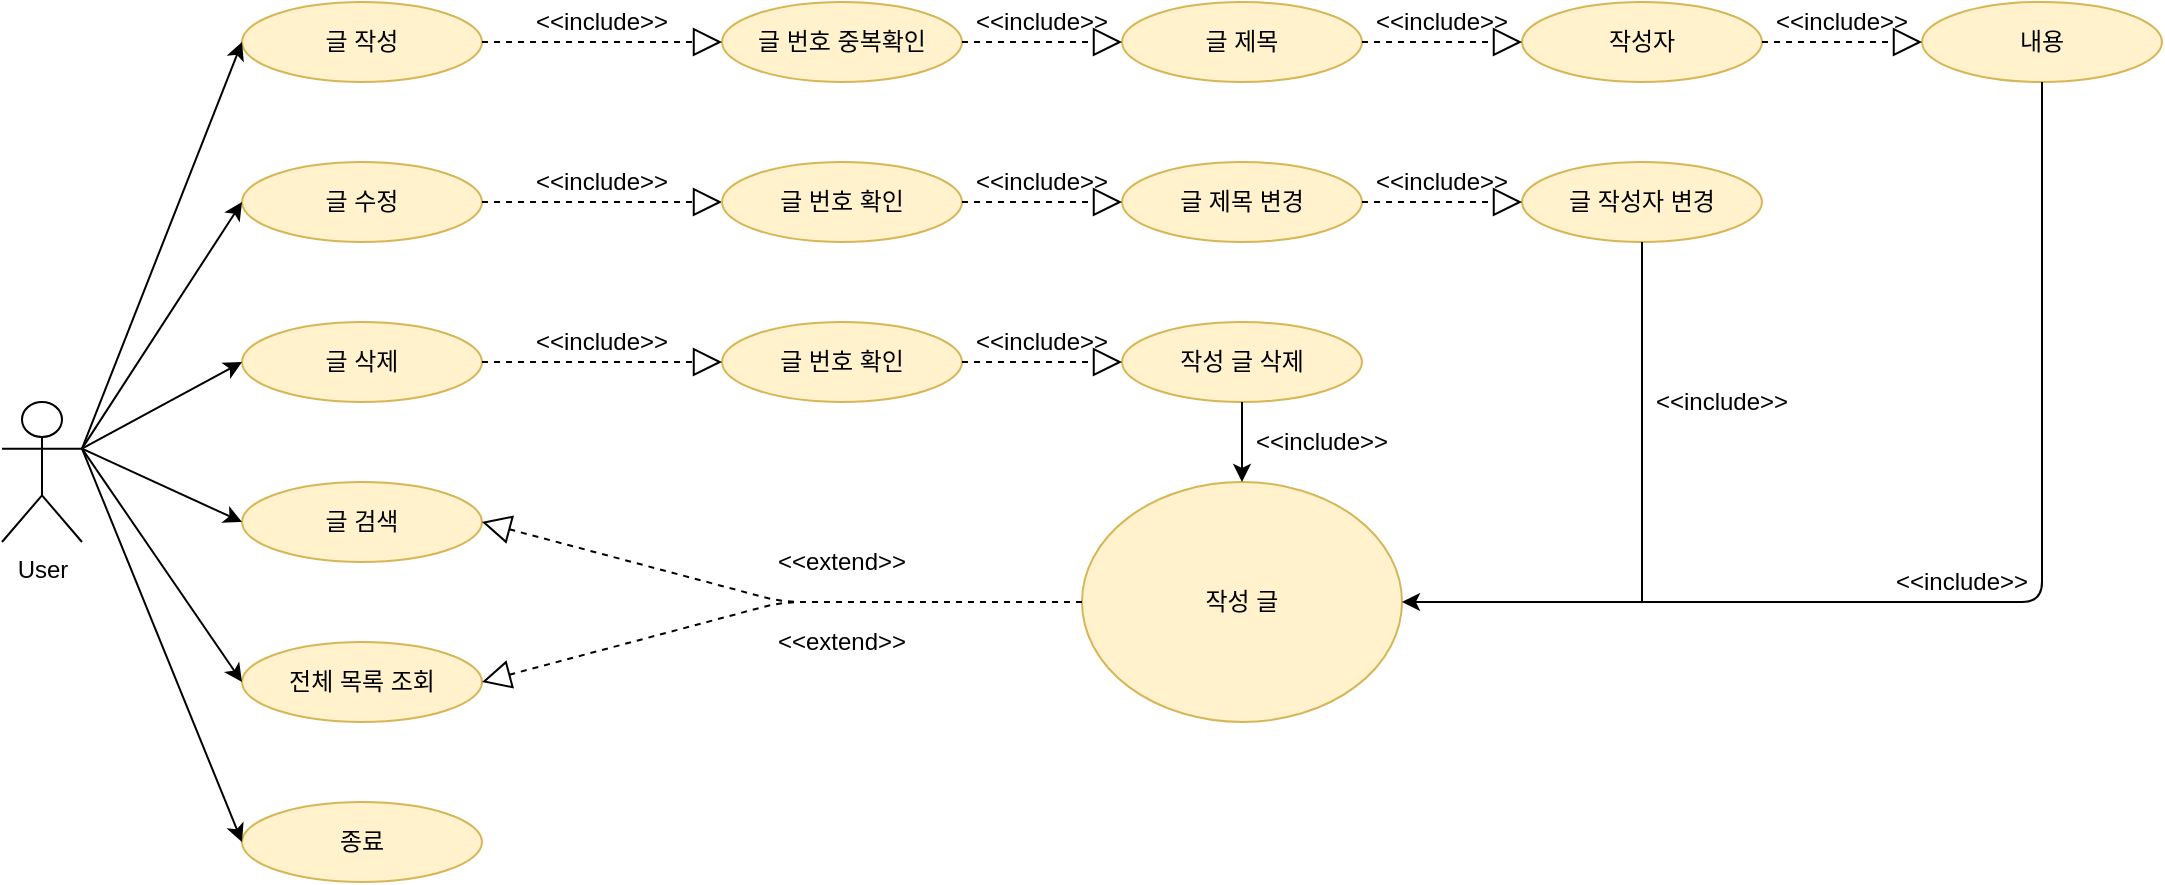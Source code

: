 <mxfile version="13.7.9" type="github">
  <diagram id="C5RBs43oDa-KdzZeNtuy" name="Page-1">
    <mxGraphModel dx="1422" dy="914" grid="1" gridSize="10" guides="1" tooltips="1" connect="1" arrows="1" fold="1" page="1" pageScale="1" pageWidth="827" pageHeight="1169" math="0" shadow="0">
      <root>
        <mxCell id="WIyWlLk6GJQsqaUBKTNV-0" />
        <mxCell id="WIyWlLk6GJQsqaUBKTNV-1" parent="WIyWlLk6GJQsqaUBKTNV-0" />
        <mxCell id="ZgBd3qM5PdPbVOxgD3Yp-0" value="User" style="shape=umlActor;verticalLabelPosition=bottom;verticalAlign=top;html=1;outlineConnect=0;" parent="WIyWlLk6GJQsqaUBKTNV-1" vertex="1">
          <mxGeometry x="40" y="320" width="40" height="70" as="geometry" />
        </mxCell>
        <mxCell id="ZgBd3qM5PdPbVOxgD3Yp-3" value="글 작성" style="ellipse;whiteSpace=wrap;html=1;fillColor=#fff2cc;strokeColor=#d6b656;" parent="WIyWlLk6GJQsqaUBKTNV-1" vertex="1">
          <mxGeometry x="160" y="120" width="120" height="40" as="geometry" />
        </mxCell>
        <mxCell id="ZgBd3qM5PdPbVOxgD3Yp-4" value="종료" style="ellipse;whiteSpace=wrap;html=1;fillColor=#fff2cc;strokeColor=#d6b656;" parent="WIyWlLk6GJQsqaUBKTNV-1" vertex="1">
          <mxGeometry x="160" y="520" width="120" height="40" as="geometry" />
        </mxCell>
        <mxCell id="ZgBd3qM5PdPbVOxgD3Yp-5" value="글 수정" style="ellipse;whiteSpace=wrap;html=1;fillColor=#fff2cc;strokeColor=#d6b656;" parent="WIyWlLk6GJQsqaUBKTNV-1" vertex="1">
          <mxGeometry x="160" y="200" width="120" height="40" as="geometry" />
        </mxCell>
        <mxCell id="ZgBd3qM5PdPbVOxgD3Yp-6" value="글 삭제" style="ellipse;whiteSpace=wrap;html=1;fillColor=#fff2cc;strokeColor=#d6b656;" parent="WIyWlLk6GJQsqaUBKTNV-1" vertex="1">
          <mxGeometry x="160" y="280" width="120" height="40" as="geometry" />
        </mxCell>
        <mxCell id="ZgBd3qM5PdPbVOxgD3Yp-7" value="글 검색" style="ellipse;whiteSpace=wrap;html=1;fillColor=#fff2cc;strokeColor=#d6b656;" parent="WIyWlLk6GJQsqaUBKTNV-1" vertex="1">
          <mxGeometry x="160" y="360" width="120" height="40" as="geometry" />
        </mxCell>
        <mxCell id="ZgBd3qM5PdPbVOxgD3Yp-8" value="전체 목록 조회" style="ellipse;whiteSpace=wrap;html=1;fillColor=#fff2cc;strokeColor=#d6b656;" parent="WIyWlLk6GJQsqaUBKTNV-1" vertex="1">
          <mxGeometry x="160" y="440" width="120" height="40" as="geometry" />
        </mxCell>
        <mxCell id="ZgBd3qM5PdPbVOxgD3Yp-9" value="" style="endArrow=classic;html=1;entryX=0;entryY=0.5;entryDx=0;entryDy=0;exitX=1;exitY=0.333;exitDx=0;exitDy=0;exitPerimeter=0;" parent="WIyWlLk6GJQsqaUBKTNV-1" source="ZgBd3qM5PdPbVOxgD3Yp-0" target="ZgBd3qM5PdPbVOxgD3Yp-3" edge="1">
          <mxGeometry width="50" height="50" relative="1" as="geometry">
            <mxPoint x="190" y="490" as="sourcePoint" />
            <mxPoint x="240" y="440" as="targetPoint" />
          </mxGeometry>
        </mxCell>
        <mxCell id="ZgBd3qM5PdPbVOxgD3Yp-10" value="" style="endArrow=classic;html=1;entryX=0;entryY=0.5;entryDx=0;entryDy=0;exitX=1;exitY=0.333;exitDx=0;exitDy=0;exitPerimeter=0;" parent="WIyWlLk6GJQsqaUBKTNV-1" source="ZgBd3qM5PdPbVOxgD3Yp-0" target="ZgBd3qM5PdPbVOxgD3Yp-5" edge="1">
          <mxGeometry width="50" height="50" relative="1" as="geometry">
            <mxPoint x="190" y="490" as="sourcePoint" />
            <mxPoint x="240" y="440" as="targetPoint" />
          </mxGeometry>
        </mxCell>
        <mxCell id="ZgBd3qM5PdPbVOxgD3Yp-11" value="" style="endArrow=classic;html=1;entryX=0;entryY=0.5;entryDx=0;entryDy=0;exitX=1;exitY=0.333;exitDx=0;exitDy=0;exitPerimeter=0;" parent="WIyWlLk6GJQsqaUBKTNV-1" source="ZgBd3qM5PdPbVOxgD3Yp-0" target="ZgBd3qM5PdPbVOxgD3Yp-6" edge="1">
          <mxGeometry width="50" height="50" relative="1" as="geometry">
            <mxPoint x="90" y="273.333" as="sourcePoint" />
            <mxPoint x="170" y="230" as="targetPoint" />
          </mxGeometry>
        </mxCell>
        <mxCell id="ZgBd3qM5PdPbVOxgD3Yp-12" value="" style="endArrow=classic;html=1;entryX=0;entryY=0.5;entryDx=0;entryDy=0;exitX=1;exitY=0.333;exitDx=0;exitDy=0;exitPerimeter=0;" parent="WIyWlLk6GJQsqaUBKTNV-1" source="ZgBd3qM5PdPbVOxgD3Yp-0" target="ZgBd3qM5PdPbVOxgD3Yp-7" edge="1">
          <mxGeometry width="50" height="50" relative="1" as="geometry">
            <mxPoint x="100" y="283.333" as="sourcePoint" />
            <mxPoint x="180" y="240" as="targetPoint" />
          </mxGeometry>
        </mxCell>
        <mxCell id="ZgBd3qM5PdPbVOxgD3Yp-13" value="" style="endArrow=classic;html=1;entryX=0;entryY=0.5;entryDx=0;entryDy=0;exitX=1;exitY=0.333;exitDx=0;exitDy=0;exitPerimeter=0;" parent="WIyWlLk6GJQsqaUBKTNV-1" source="ZgBd3qM5PdPbVOxgD3Yp-0" target="ZgBd3qM5PdPbVOxgD3Yp-8" edge="1">
          <mxGeometry width="50" height="50" relative="1" as="geometry">
            <mxPoint x="110" y="293.333" as="sourcePoint" />
            <mxPoint x="190" y="250" as="targetPoint" />
          </mxGeometry>
        </mxCell>
        <mxCell id="ZgBd3qM5PdPbVOxgD3Yp-14" value="" style="endArrow=classic;html=1;entryX=0;entryY=0.5;entryDx=0;entryDy=0;exitX=1;exitY=0.333;exitDx=0;exitDy=0;exitPerimeter=0;" parent="WIyWlLk6GJQsqaUBKTNV-1" source="ZgBd3qM5PdPbVOxgD3Yp-0" target="ZgBd3qM5PdPbVOxgD3Yp-4" edge="1">
          <mxGeometry width="50" height="50" relative="1" as="geometry">
            <mxPoint x="120" y="303.333" as="sourcePoint" />
            <mxPoint x="200" y="260" as="targetPoint" />
          </mxGeometry>
        </mxCell>
        <mxCell id="ZgBd3qM5PdPbVOxgD3Yp-34" value="글 번호 중복확인" style="ellipse;whiteSpace=wrap;html=1;fillColor=#fff2cc;strokeColor=#d6b656;" parent="WIyWlLk6GJQsqaUBKTNV-1" vertex="1">
          <mxGeometry x="400" y="120" width="120" height="40" as="geometry" />
        </mxCell>
        <mxCell id="ZgBd3qM5PdPbVOxgD3Yp-38" value="" style="endArrow=block;dashed=1;endFill=0;endSize=12;html=1;exitX=1;exitY=0.5;exitDx=0;exitDy=0;entryX=0;entryY=0.5;entryDx=0;entryDy=0;" parent="WIyWlLk6GJQsqaUBKTNV-1" source="ZgBd3qM5PdPbVOxgD3Yp-3" target="ZgBd3qM5PdPbVOxgD3Yp-34" edge="1">
          <mxGeometry width="160" relative="1" as="geometry">
            <mxPoint x="490" y="470" as="sourcePoint" />
            <mxPoint x="650" y="470" as="targetPoint" />
          </mxGeometry>
        </mxCell>
        <mxCell id="ZgBd3qM5PdPbVOxgD3Yp-55" value="글 제목" style="ellipse;whiteSpace=wrap;html=1;fillColor=#fff2cc;strokeColor=#d6b656;" parent="WIyWlLk6GJQsqaUBKTNV-1" vertex="1">
          <mxGeometry x="600" y="120" width="120" height="40" as="geometry" />
        </mxCell>
        <mxCell id="ZgBd3qM5PdPbVOxgD3Yp-56" value="작성자" style="ellipse;whiteSpace=wrap;html=1;fillColor=#fff2cc;strokeColor=#d6b656;" parent="WIyWlLk6GJQsqaUBKTNV-1" vertex="1">
          <mxGeometry x="800" y="120" width="120" height="40" as="geometry" />
        </mxCell>
        <mxCell id="ZgBd3qM5PdPbVOxgD3Yp-57" value="내용" style="ellipse;whiteSpace=wrap;html=1;fillColor=#fff2cc;strokeColor=#d6b656;" parent="WIyWlLk6GJQsqaUBKTNV-1" vertex="1">
          <mxGeometry x="1000" y="120" width="120" height="40" as="geometry" />
        </mxCell>
        <mxCell id="ZgBd3qM5PdPbVOxgD3Yp-58" value="" style="endArrow=block;dashed=1;endFill=0;endSize=12;html=1;exitX=1;exitY=0.5;exitDx=0;exitDy=0;entryX=0;entryY=0.5;entryDx=0;entryDy=0;" parent="WIyWlLk6GJQsqaUBKTNV-1" source="ZgBd3qM5PdPbVOxgD3Yp-34" target="ZgBd3qM5PdPbVOxgD3Yp-55" edge="1">
          <mxGeometry width="160" relative="1" as="geometry">
            <mxPoint x="490" y="470" as="sourcePoint" />
            <mxPoint x="650" y="470" as="targetPoint" />
          </mxGeometry>
        </mxCell>
        <mxCell id="ZgBd3qM5PdPbVOxgD3Yp-59" value="" style="endArrow=block;dashed=1;endFill=0;endSize=12;html=1;exitX=1;exitY=0.5;exitDx=0;exitDy=0;entryX=0;entryY=0.5;entryDx=0;entryDy=0;" parent="WIyWlLk6GJQsqaUBKTNV-1" source="ZgBd3qM5PdPbVOxgD3Yp-55" target="ZgBd3qM5PdPbVOxgD3Yp-56" edge="1">
          <mxGeometry width="160" relative="1" as="geometry">
            <mxPoint x="530" y="150" as="sourcePoint" />
            <mxPoint x="610" y="150" as="targetPoint" />
          </mxGeometry>
        </mxCell>
        <mxCell id="ZgBd3qM5PdPbVOxgD3Yp-60" value="" style="endArrow=block;dashed=1;endFill=0;endSize=12;html=1;exitX=1;exitY=0.5;exitDx=0;exitDy=0;entryX=0;entryY=0.5;entryDx=0;entryDy=0;" parent="WIyWlLk6GJQsqaUBKTNV-1" source="ZgBd3qM5PdPbVOxgD3Yp-56" target="ZgBd3qM5PdPbVOxgD3Yp-57" edge="1">
          <mxGeometry width="160" relative="1" as="geometry">
            <mxPoint x="540" y="160" as="sourcePoint" />
            <mxPoint x="620" y="160" as="targetPoint" />
          </mxGeometry>
        </mxCell>
        <mxCell id="ZgBd3qM5PdPbVOxgD3Yp-61" value="" style="endArrow=block;dashed=1;endFill=0;endSize=12;html=1;exitX=1;exitY=0.5;exitDx=0;exitDy=0;entryX=0;entryY=0.5;entryDx=0;entryDy=0;" parent="WIyWlLk6GJQsqaUBKTNV-1" source="ZgBd3qM5PdPbVOxgD3Yp-5" target="ZgBd3qM5PdPbVOxgD3Yp-62" edge="1">
          <mxGeometry width="160" relative="1" as="geometry">
            <mxPoint x="550" y="170" as="sourcePoint" />
            <mxPoint x="360" y="220" as="targetPoint" />
          </mxGeometry>
        </mxCell>
        <mxCell id="ZgBd3qM5PdPbVOxgD3Yp-62" value="글 번호 확인" style="ellipse;whiteSpace=wrap;html=1;fillColor=#fff2cc;strokeColor=#d6b656;" parent="WIyWlLk6GJQsqaUBKTNV-1" vertex="1">
          <mxGeometry x="400" y="200" width="120" height="40" as="geometry" />
        </mxCell>
        <mxCell id="ZgBd3qM5PdPbVOxgD3Yp-63" value="&amp;lt;&amp;lt;include&amp;gt;&amp;gt;" style="text;html=1;strokeColor=none;fillColor=none;align=center;verticalAlign=middle;whiteSpace=wrap;rounded=0;" parent="WIyWlLk6GJQsqaUBKTNV-1" vertex="1">
          <mxGeometry x="320" y="200" width="40" height="20" as="geometry" />
        </mxCell>
        <mxCell id="ZgBd3qM5PdPbVOxgD3Yp-67" value="글 번호 확인" style="ellipse;whiteSpace=wrap;html=1;fillColor=#fff2cc;strokeColor=#d6b656;" parent="WIyWlLk6GJQsqaUBKTNV-1" vertex="1">
          <mxGeometry x="400" y="280" width="120" height="40" as="geometry" />
        </mxCell>
        <mxCell id="ZgBd3qM5PdPbVOxgD3Yp-69" value="글 제목 변경" style="ellipse;whiteSpace=wrap;html=1;fillColor=#fff2cc;strokeColor=#d6b656;" parent="WIyWlLk6GJQsqaUBKTNV-1" vertex="1">
          <mxGeometry x="600" y="200" width="120" height="40" as="geometry" />
        </mxCell>
        <mxCell id="ZgBd3qM5PdPbVOxgD3Yp-70" value="글 작성자 변경" style="ellipse;whiteSpace=wrap;html=1;fillColor=#fff2cc;strokeColor=#d6b656;" parent="WIyWlLk6GJQsqaUBKTNV-1" vertex="1">
          <mxGeometry x="800" y="200" width="120" height="40" as="geometry" />
        </mxCell>
        <mxCell id="ZgBd3qM5PdPbVOxgD3Yp-71" value="작성 글" style="ellipse;whiteSpace=wrap;html=1;fillColor=#fff2cc;strokeColor=#d6b656;" parent="WIyWlLk6GJQsqaUBKTNV-1" vertex="1">
          <mxGeometry x="580" y="360" width="160" height="120" as="geometry" />
        </mxCell>
        <mxCell id="ZgBd3qM5PdPbVOxgD3Yp-72" value="" style="endArrow=classic;html=1;exitX=0.5;exitY=1;exitDx=0;exitDy=0;entryX=1;entryY=0.5;entryDx=0;entryDy=0;" parent="WIyWlLk6GJQsqaUBKTNV-1" source="ZgBd3qM5PdPbVOxgD3Yp-57" target="ZgBd3qM5PdPbVOxgD3Yp-71" edge="1">
          <mxGeometry width="50" height="50" relative="1" as="geometry">
            <mxPoint x="540" y="490" as="sourcePoint" />
            <mxPoint x="590" y="440" as="targetPoint" />
            <Array as="points">
              <mxPoint x="1060" y="420" />
            </Array>
          </mxGeometry>
        </mxCell>
        <mxCell id="ZgBd3qM5PdPbVOxgD3Yp-73" value="&amp;lt;&amp;lt;include&amp;gt;&amp;gt;" style="text;html=1;strokeColor=none;fillColor=none;align=center;verticalAlign=middle;whiteSpace=wrap;rounded=0;" parent="WIyWlLk6GJQsqaUBKTNV-1" vertex="1">
          <mxGeometry x="1000" y="400" width="40" height="20" as="geometry" />
        </mxCell>
        <mxCell id="ZgBd3qM5PdPbVOxgD3Yp-75" value="" style="endArrow=block;dashed=1;endFill=0;endSize=12;html=1;exitX=1;exitY=0.5;exitDx=0;exitDy=0;entryX=0;entryY=0.5;entryDx=0;entryDy=0;" parent="WIyWlLk6GJQsqaUBKTNV-1" source="ZgBd3qM5PdPbVOxgD3Yp-6" target="ZgBd3qM5PdPbVOxgD3Yp-67" edge="1">
          <mxGeometry width="160" relative="1" as="geometry">
            <mxPoint x="490" y="470" as="sourcePoint" />
            <mxPoint x="650" y="470" as="targetPoint" />
          </mxGeometry>
        </mxCell>
        <mxCell id="ZgBd3qM5PdPbVOxgD3Yp-76" value="&amp;lt;&amp;lt;include&amp;gt;&amp;gt;" style="text;html=1;strokeColor=none;fillColor=none;align=center;verticalAlign=middle;whiteSpace=wrap;rounded=0;" parent="WIyWlLk6GJQsqaUBKTNV-1" vertex="1">
          <mxGeometry x="320" y="280" width="40" height="20" as="geometry" />
        </mxCell>
        <mxCell id="ZgBd3qM5PdPbVOxgD3Yp-77" value="작성 글 삭제" style="ellipse;whiteSpace=wrap;html=1;fillColor=#fff2cc;strokeColor=#d6b656;" parent="WIyWlLk6GJQsqaUBKTNV-1" vertex="1">
          <mxGeometry x="600" y="280" width="120" height="40" as="geometry" />
        </mxCell>
        <mxCell id="ZgBd3qM5PdPbVOxgD3Yp-78" value="" style="endArrow=block;dashed=1;endFill=0;endSize=12;html=1;exitX=1;exitY=0.5;exitDx=0;exitDy=0;entryX=0;entryY=0.5;entryDx=0;entryDy=0;" parent="WIyWlLk6GJQsqaUBKTNV-1" source="ZgBd3qM5PdPbVOxgD3Yp-62" target="ZgBd3qM5PdPbVOxgD3Yp-69" edge="1">
          <mxGeometry width="160" relative="1" as="geometry">
            <mxPoint x="490" y="470" as="sourcePoint" />
            <mxPoint x="650" y="470" as="targetPoint" />
          </mxGeometry>
        </mxCell>
        <mxCell id="ZgBd3qM5PdPbVOxgD3Yp-79" value="" style="endArrow=block;dashed=1;endFill=0;endSize=12;html=1;exitX=1;exitY=0.5;exitDx=0;exitDy=0;entryX=0;entryY=0.5;entryDx=0;entryDy=0;" parent="WIyWlLk6GJQsqaUBKTNV-1" source="ZgBd3qM5PdPbVOxgD3Yp-69" target="ZgBd3qM5PdPbVOxgD3Yp-70" edge="1">
          <mxGeometry width="160" relative="1" as="geometry">
            <mxPoint x="490" y="470" as="sourcePoint" />
            <mxPoint x="650" y="470" as="targetPoint" />
          </mxGeometry>
        </mxCell>
        <mxCell id="ZgBd3qM5PdPbVOxgD3Yp-80" value="" style="endArrow=none;html=1;exitX=0.5;exitY=1;exitDx=0;exitDy=0;" parent="WIyWlLk6GJQsqaUBKTNV-1" source="ZgBd3qM5PdPbVOxgD3Yp-70" edge="1">
          <mxGeometry width="50" height="50" relative="1" as="geometry">
            <mxPoint x="540" y="490" as="sourcePoint" />
            <mxPoint x="860" y="420" as="targetPoint" />
          </mxGeometry>
        </mxCell>
        <mxCell id="ZgBd3qM5PdPbVOxgD3Yp-82" value="" style="endArrow=block;dashed=1;endFill=0;endSize=12;html=1;exitX=1;exitY=0.5;exitDx=0;exitDy=0;entryX=0;entryY=0.5;entryDx=0;entryDy=0;" parent="WIyWlLk6GJQsqaUBKTNV-1" source="ZgBd3qM5PdPbVOxgD3Yp-67" target="ZgBd3qM5PdPbVOxgD3Yp-77" edge="1">
          <mxGeometry width="160" relative="1" as="geometry">
            <mxPoint x="490" y="470" as="sourcePoint" />
            <mxPoint x="650" y="470" as="targetPoint" />
          </mxGeometry>
        </mxCell>
        <mxCell id="ZgBd3qM5PdPbVOxgD3Yp-83" value="" style="endArrow=classic;html=1;exitX=0.5;exitY=1;exitDx=0;exitDy=0;entryX=0.5;entryY=0;entryDx=0;entryDy=0;" parent="WIyWlLk6GJQsqaUBKTNV-1" source="ZgBd3qM5PdPbVOxgD3Yp-77" target="ZgBd3qM5PdPbVOxgD3Yp-71" edge="1">
          <mxGeometry width="50" height="50" relative="1" as="geometry">
            <mxPoint x="540" y="490" as="sourcePoint" />
            <mxPoint x="590" y="440" as="targetPoint" />
          </mxGeometry>
        </mxCell>
        <mxCell id="ZgBd3qM5PdPbVOxgD3Yp-84" value="&amp;lt;&amp;lt;include&amp;gt;&amp;gt;" style="text;html=1;strokeColor=none;fillColor=none;align=center;verticalAlign=middle;whiteSpace=wrap;rounded=0;" parent="WIyWlLk6GJQsqaUBKTNV-1" vertex="1">
          <mxGeometry x="540" y="200" width="40" height="20" as="geometry" />
        </mxCell>
        <mxCell id="ZgBd3qM5PdPbVOxgD3Yp-85" value="&amp;lt;&amp;lt;include&amp;gt;&amp;gt;" style="text;html=1;strokeColor=none;fillColor=none;align=center;verticalAlign=middle;whiteSpace=wrap;rounded=0;" parent="WIyWlLk6GJQsqaUBKTNV-1" vertex="1">
          <mxGeometry x="740" y="200" width="40" height="20" as="geometry" />
        </mxCell>
        <mxCell id="ZgBd3qM5PdPbVOxgD3Yp-86" value="&amp;lt;&amp;lt;include&amp;gt;&amp;gt;" style="text;html=1;strokeColor=none;fillColor=none;align=center;verticalAlign=middle;whiteSpace=wrap;rounded=0;" parent="WIyWlLk6GJQsqaUBKTNV-1" vertex="1">
          <mxGeometry x="880" y="310" width="40" height="20" as="geometry" />
        </mxCell>
        <mxCell id="ZgBd3qM5PdPbVOxgD3Yp-87" value="&amp;lt;&amp;lt;include&amp;gt;&amp;gt;" style="text;html=1;strokeColor=none;fillColor=none;align=center;verticalAlign=middle;whiteSpace=wrap;rounded=0;" parent="WIyWlLk6GJQsqaUBKTNV-1" vertex="1">
          <mxGeometry x="540" y="280" width="40" height="20" as="geometry" />
        </mxCell>
        <mxCell id="ZgBd3qM5PdPbVOxgD3Yp-89" value="&amp;lt;&amp;lt;include&amp;gt;&amp;gt;" style="text;html=1;strokeColor=none;fillColor=none;align=center;verticalAlign=middle;whiteSpace=wrap;rounded=0;" parent="WIyWlLk6GJQsqaUBKTNV-1" vertex="1">
          <mxGeometry x="680" y="330" width="40" height="20" as="geometry" />
        </mxCell>
        <mxCell id="ZgBd3qM5PdPbVOxgD3Yp-95" value="" style="endArrow=block;dashed=1;endFill=0;endSize=12;html=1;entryX=1;entryY=0.5;entryDx=0;entryDy=0;exitX=0;exitY=0.5;exitDx=0;exitDy=0;" parent="WIyWlLk6GJQsqaUBKTNV-1" source="ZgBd3qM5PdPbVOxgD3Yp-71" target="ZgBd3qM5PdPbVOxgD3Yp-7" edge="1">
          <mxGeometry width="160" relative="1" as="geometry">
            <mxPoint x="490" y="470" as="sourcePoint" />
            <mxPoint x="650" y="470" as="targetPoint" />
            <Array as="points">
              <mxPoint x="430" y="420" />
            </Array>
          </mxGeometry>
        </mxCell>
        <mxCell id="ZgBd3qM5PdPbVOxgD3Yp-96" value="" style="endArrow=block;dashed=1;endFill=0;endSize=12;html=1;exitX=0;exitY=0.5;exitDx=0;exitDy=0;entryX=1;entryY=0.5;entryDx=0;entryDy=0;" parent="WIyWlLk6GJQsqaUBKTNV-1" source="ZgBd3qM5PdPbVOxgD3Yp-71" target="ZgBd3qM5PdPbVOxgD3Yp-8" edge="1">
          <mxGeometry width="160" relative="1" as="geometry">
            <mxPoint x="490" y="470" as="sourcePoint" />
            <mxPoint x="650" y="470" as="targetPoint" />
            <Array as="points">
              <mxPoint x="430" y="420" />
            </Array>
          </mxGeometry>
        </mxCell>
        <mxCell id="8c2ANKLX85yO-0IesirM-0" value="&amp;lt;&amp;lt;extend&amp;gt;&amp;gt;" style="text;html=1;strokeColor=none;fillColor=none;align=center;verticalAlign=middle;whiteSpace=wrap;rounded=0;" vertex="1" parent="WIyWlLk6GJQsqaUBKTNV-1">
          <mxGeometry x="440" y="430" width="40" height="20" as="geometry" />
        </mxCell>
        <mxCell id="8c2ANKLX85yO-0IesirM-1" value="&amp;lt;&amp;lt;extend&amp;gt;&amp;gt;" style="text;html=1;strokeColor=none;fillColor=none;align=center;verticalAlign=middle;whiteSpace=wrap;rounded=0;" vertex="1" parent="WIyWlLk6GJQsqaUBKTNV-1">
          <mxGeometry x="440" y="390" width="40" height="20" as="geometry" />
        </mxCell>
        <mxCell id="8c2ANKLX85yO-0IesirM-2" value="&amp;lt;&amp;lt;include&amp;gt;&amp;gt;" style="text;html=1;strokeColor=none;fillColor=none;align=center;verticalAlign=middle;whiteSpace=wrap;rounded=0;" vertex="1" parent="WIyWlLk6GJQsqaUBKTNV-1">
          <mxGeometry x="320" y="120" width="40" height="20" as="geometry" />
        </mxCell>
        <mxCell id="8c2ANKLX85yO-0IesirM-3" value="&amp;lt;&amp;lt;include&amp;gt;&amp;gt;" style="text;html=1;strokeColor=none;fillColor=none;align=center;verticalAlign=middle;whiteSpace=wrap;rounded=0;" vertex="1" parent="WIyWlLk6GJQsqaUBKTNV-1">
          <mxGeometry x="540" y="120" width="40" height="20" as="geometry" />
        </mxCell>
        <mxCell id="8c2ANKLX85yO-0IesirM-4" value="&amp;lt;&amp;lt;include&amp;gt;&amp;gt;" style="text;html=1;strokeColor=none;fillColor=none;align=center;verticalAlign=middle;whiteSpace=wrap;rounded=0;" vertex="1" parent="WIyWlLk6GJQsqaUBKTNV-1">
          <mxGeometry x="740" y="120" width="40" height="20" as="geometry" />
        </mxCell>
        <mxCell id="8c2ANKLX85yO-0IesirM-5" value="&amp;lt;&amp;lt;include&amp;gt;&amp;gt;" style="text;html=1;strokeColor=none;fillColor=none;align=center;verticalAlign=middle;whiteSpace=wrap;rounded=0;" vertex="1" parent="WIyWlLk6GJQsqaUBKTNV-1">
          <mxGeometry x="940" y="120" width="40" height="20" as="geometry" />
        </mxCell>
      </root>
    </mxGraphModel>
  </diagram>
</mxfile>
